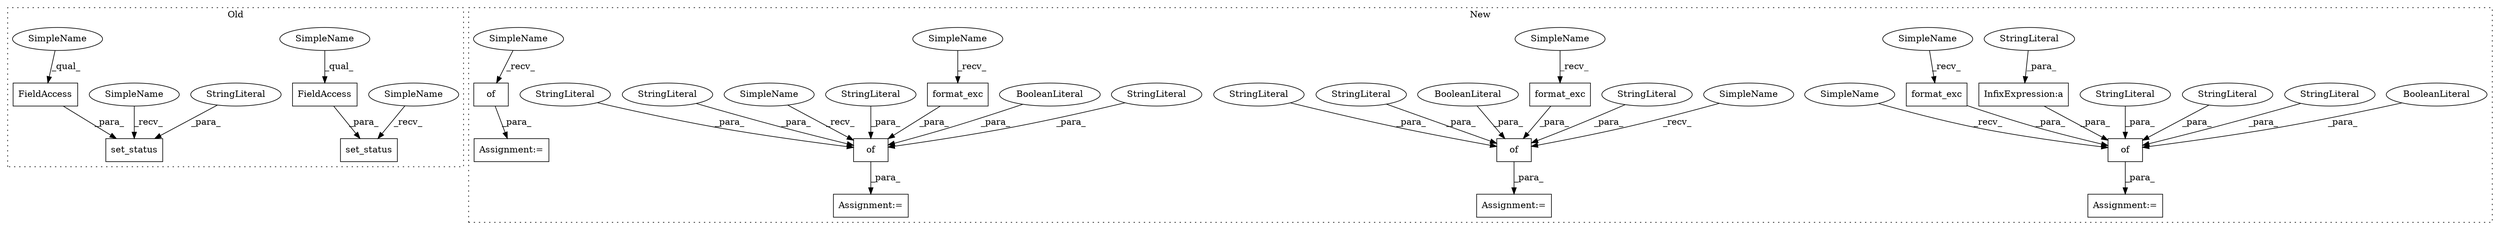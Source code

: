 digraph G {
subgraph cluster0 {
1 [label="set_status" a="32" s="15141,15269" l="11,1" shape="box"];
3 [label="FieldAccess" a="22" s="15152" l="26" shape="box"];
4 [label="FieldAccess" a="22" s="14581" l="26" shape="box"];
14 [label="set_status" a="32" s="14570,14680" l="11,1" shape="box"];
19 [label="StringLiteral" a="45" s="14608" l="72" shape="ellipse"];
32 [label="SimpleName" a="42" s="15152" l="19" shape="ellipse"];
33 [label="SimpleName" a="42" s="14581" l="19" shape="ellipse"];
37 [label="SimpleName" a="42" s="15130" l="10" shape="ellipse"];
38 [label="SimpleName" a="42" s="14559" l="10" shape="ellipse"];
label = "Old";
style="dotted";
}
subgraph cluster1 {
2 [label="of" a="32" s="15110,15256" l="3,1" shape="box"];
5 [label="of" a="32" s="15400,15552" l="3,1" shape="box"];
6 [label="format_exc" a="32" s="15149" l="12" shape="box"];
7 [label="format_exc" a="32" s="14855" l="12" shape="box"];
8 [label="of" a="32" s="14816,14950" l="3,1" shape="box"];
9 [label="BooleanLiteral" a="9" s="14828" l="4" shape="ellipse"];
10 [label="of" a="32" s="14557" l="4" shape="box"];
11 [label="BooleanLiteral" a="9" s="15122" l="4" shape="ellipse"];
12 [label="format_exc" a="32" s="15439" l="12" shape="box"];
13 [label="BooleanLiteral" a="9" s="15412" l="4" shape="ellipse"];
15 [label="Assignment:=" a="7" s="14552" l="1" shape="box"];
16 [label="Assignment:=" a="7" s="15395" l="1" shape="box"];
17 [label="Assignment:=" a="7" s="15105" l="1" shape="box"];
18 [label="Assignment:=" a="7" s="14811" l="1" shape="box"];
20 [label="StringLiteral" a="45" s="15403" l="8" shape="ellipse"];
21 [label="StringLiteral" a="45" s="14878" l="72" shape="ellipse"];
22 [label="StringLiteral" a="45" s="15162" l="9" shape="ellipse"];
23 [label="StringLiteral" a="45" s="14819" l="8" shape="ellipse"];
24 [label="StringLiteral" a="45" s="15127" l="11" shape="ellipse"];
25 [label="StringLiteral" a="45" s="15452" l="9" shape="ellipse"];
26 [label="StringLiteral" a="45" s="15113" l="8" shape="ellipse"];
27 [label="StringLiteral" a="45" s="14833" l="11" shape="ellipse"];
28 [label="StringLiteral" a="45" s="15417" l="11" shape="ellipse"];
29 [label="StringLiteral" a="45" s="14868" l="9" shape="ellipse"];
30 [label="InfixExpression:a" a="27" s="15251" l="3" shape="box"];
31 [label="StringLiteral" a="45" s="15173" l="78" shape="ellipse"];
34 [label="SimpleName" a="42" s="15429" l="9" shape="ellipse"];
35 [label="SimpleName" a="42" s="15139" l="9" shape="ellipse"];
36 [label="SimpleName" a="42" s="14845" l="9" shape="ellipse"];
39 [label="SimpleName" a="42" s="15396" l="3" shape="ellipse"];
40 [label="SimpleName" a="42" s="14812" l="3" shape="ellipse"];
41 [label="SimpleName" a="42" s="14553" l="3" shape="ellipse"];
42 [label="SimpleName" a="42" s="15106" l="3" shape="ellipse"];
label = "New";
style="dotted";
}
2 -> 17 [label="_para_"];
3 -> 1 [label="_para_"];
4 -> 14 [label="_para_"];
5 -> 16 [label="_para_"];
6 -> 2 [label="_para_"];
7 -> 8 [label="_para_"];
8 -> 18 [label="_para_"];
9 -> 8 [label="_para_"];
10 -> 15 [label="_para_"];
11 -> 2 [label="_para_"];
12 -> 5 [label="_para_"];
13 -> 5 [label="_para_"];
19 -> 14 [label="_para_"];
20 -> 5 [label="_para_"];
21 -> 8 [label="_para_"];
22 -> 2 [label="_para_"];
23 -> 8 [label="_para_"];
24 -> 2 [label="_para_"];
25 -> 5 [label="_para_"];
26 -> 2 [label="_para_"];
27 -> 8 [label="_para_"];
28 -> 5 [label="_para_"];
29 -> 8 [label="_para_"];
30 -> 2 [label="_para_"];
31 -> 30 [label="_para_"];
32 -> 3 [label="_qual_"];
33 -> 4 [label="_qual_"];
34 -> 12 [label="_recv_"];
35 -> 6 [label="_recv_"];
36 -> 7 [label="_recv_"];
37 -> 1 [label="_recv_"];
38 -> 14 [label="_recv_"];
39 -> 5 [label="_recv_"];
40 -> 8 [label="_recv_"];
41 -> 10 [label="_recv_"];
42 -> 2 [label="_recv_"];
}